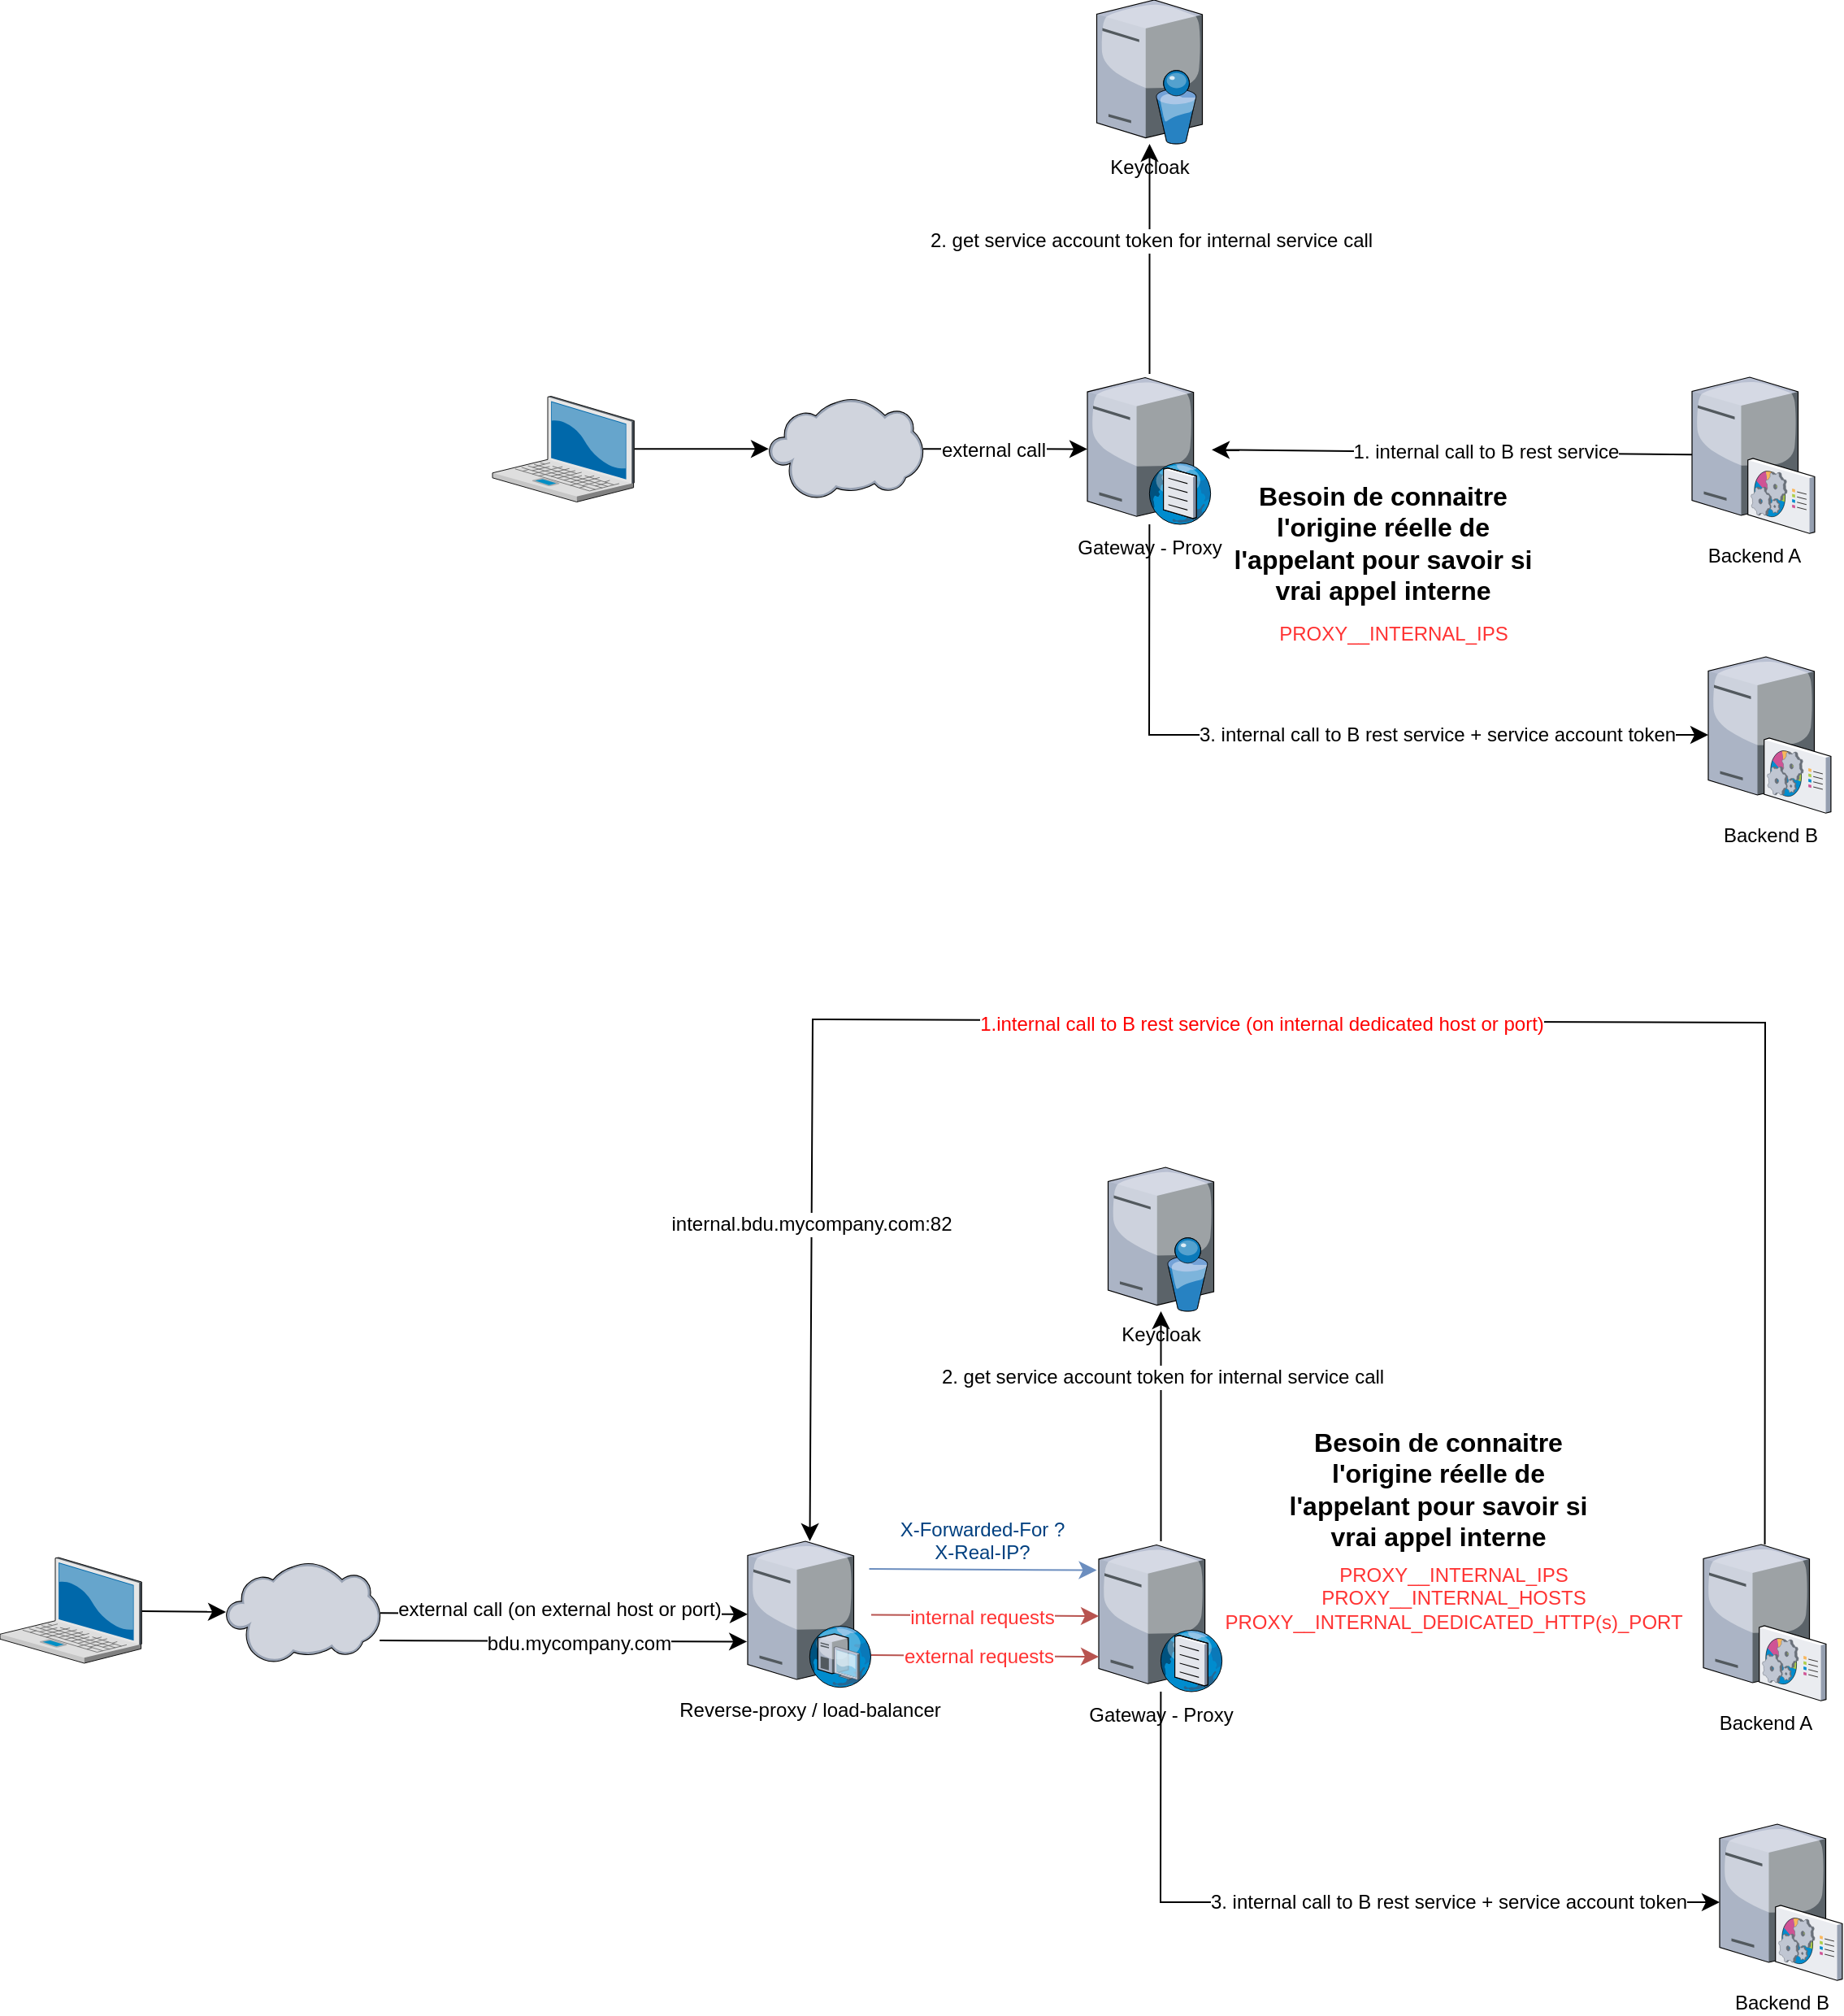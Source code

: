 <mxfile version="24.6.3" type="github">
  <diagram name="Page-1" id="iLqDgEH3peDFEOUMq_Wz">
    <mxGraphModel dx="2590" dy="1232" grid="0" gridSize="10" guides="1" tooltips="1" connect="1" arrows="1" fold="1" page="0" pageScale="1" pageWidth="827" pageHeight="1169" math="0" shadow="0">
      <root>
        <mxCell id="0" />
        <mxCell id="1" parent="0" />
        <mxCell id="EMLilNgzcVU6XajYED4--23" style="edgeStyle=none;curved=0;rounded=0;orthogonalLoop=1;jettySize=auto;html=1;fontSize=12;startSize=8;endSize=8;" edge="1" parent="1" source="EMLilNgzcVU6XajYED4--6" target="EMLilNgzcVU6XajYED4--21">
          <mxGeometry relative="1" as="geometry">
            <Array as="points">
              <mxPoint x="-139" y="276" />
            </Array>
          </mxGeometry>
        </mxCell>
        <mxCell id="EMLilNgzcVU6XajYED4--25" value="3. internal call to B rest service + service account token" style="edgeLabel;html=1;align=center;verticalAlign=middle;resizable=0;points=[];fontSize=12;" vertex="1" connectable="0" parent="EMLilNgzcVU6XajYED4--23">
          <mxGeometry x="0.225" y="-1" relative="1" as="geometry">
            <mxPoint x="16" y="-1" as="offset" />
          </mxGeometry>
        </mxCell>
        <mxCell id="EMLilNgzcVU6XajYED4--27" style="edgeStyle=none;curved=1;rounded=0;orthogonalLoop=1;jettySize=auto;html=1;fontSize=12;startSize=8;endSize=8;" edge="1" parent="1" source="EMLilNgzcVU6XajYED4--6" target="EMLilNgzcVU6XajYED4--26">
          <mxGeometry relative="1" as="geometry" />
        </mxCell>
        <mxCell id="EMLilNgzcVU6XajYED4--28" value="2. get service account token for internal service call" style="edgeLabel;html=1;align=center;verticalAlign=middle;resizable=0;points=[];fontSize=12;" vertex="1" connectable="0" parent="EMLilNgzcVU6XajYED4--27">
          <mxGeometry x="-0.177" y="1" relative="1" as="geometry">
            <mxPoint x="1" y="-24" as="offset" />
          </mxGeometry>
        </mxCell>
        <mxCell id="EMLilNgzcVU6XajYED4--6" value="Gateway - Proxy" style="verticalLabelPosition=bottom;sketch=0;aspect=fixed;html=1;verticalAlign=top;strokeColor=none;align=center;outlineConnect=0;shape=mxgraph.citrix.dns_server;rounded=1;labelBackgroundColor=none;" vertex="1" parent="1">
          <mxGeometry x="-177" y="54" width="76.5" height="92.5" as="geometry" />
        </mxCell>
        <mxCell id="EMLilNgzcVU6XajYED4--22" style="edgeStyle=none;curved=1;rounded=0;orthogonalLoop=1;jettySize=auto;html=1;fontSize=12;startSize=8;endSize=8;" edge="1" parent="1" source="EMLilNgzcVU6XajYED4--8" target="EMLilNgzcVU6XajYED4--6">
          <mxGeometry relative="1" as="geometry" />
        </mxCell>
        <mxCell id="EMLilNgzcVU6XajYED4--24" value="1. internal call to B rest service" style="edgeLabel;html=1;align=center;verticalAlign=middle;resizable=0;points=[];fontSize=12;" vertex="1" connectable="0" parent="EMLilNgzcVU6XajYED4--22">
          <mxGeometry x="-0.256" relative="1" as="geometry">
            <mxPoint x="-17" y="-1" as="offset" />
          </mxGeometry>
        </mxCell>
        <mxCell id="EMLilNgzcVU6XajYED4--8" value="Backend A" style="verticalLabelPosition=bottom;sketch=0;aspect=fixed;html=1;verticalAlign=top;strokeColor=none;align=center;outlineConnect=0;shape=mxgraph.citrix.command_center;rounded=1;labelBackgroundColor=none;" vertex="1" parent="1">
          <mxGeometry x="195" y="56" width="75.5" height="96" as="geometry" />
        </mxCell>
        <mxCell id="EMLilNgzcVU6XajYED4--9" style="edgeStyle=none;curved=1;rounded=1;orthogonalLoop=1;jettySize=auto;html=1;fontSize=12;startSize=8;endSize=8;labelBackgroundColor=none;fontColor=default;" edge="1" parent="1" source="EMLilNgzcVU6XajYED4--11" target="EMLilNgzcVU6XajYED4--6">
          <mxGeometry relative="1" as="geometry">
            <mxPoint x="-188" y="100" as="targetPoint" />
          </mxGeometry>
        </mxCell>
        <mxCell id="EMLilNgzcVU6XajYED4--20" value="external call" style="edgeLabel;html=1;align=center;verticalAlign=middle;resizable=0;points=[];fontSize=12;" vertex="1" connectable="0" parent="EMLilNgzcVU6XajYED4--9">
          <mxGeometry x="-0.148" y="-1" relative="1" as="geometry">
            <mxPoint as="offset" />
          </mxGeometry>
        </mxCell>
        <mxCell id="EMLilNgzcVU6XajYED4--11" value="" style="verticalLabelPosition=bottom;sketch=0;aspect=fixed;html=1;verticalAlign=top;strokeColor=none;align=center;outlineConnect=0;shape=mxgraph.citrix.cloud;rounded=1;labelBackgroundColor=none;" vertex="1" parent="1">
          <mxGeometry x="-373" y="69" width="95" height="62" as="geometry" />
        </mxCell>
        <mxCell id="EMLilNgzcVU6XajYED4--13" style="edgeStyle=none;curved=1;rounded=1;orthogonalLoop=1;jettySize=auto;html=1;fontSize=12;startSize=8;endSize=8;labelBackgroundColor=none;fontColor=default;" edge="1" parent="1" source="EMLilNgzcVU6XajYED4--14" target="EMLilNgzcVU6XajYED4--11">
          <mxGeometry relative="1" as="geometry" />
        </mxCell>
        <mxCell id="EMLilNgzcVU6XajYED4--14" value="" style="verticalLabelPosition=bottom;sketch=0;aspect=fixed;html=1;verticalAlign=top;strokeColor=none;align=center;outlineConnect=0;shape=mxgraph.citrix.laptop_2;rounded=1;labelBackgroundColor=none;" vertex="1" parent="1">
          <mxGeometry x="-543" y="67.75" width="87.17" height="65" as="geometry" />
        </mxCell>
        <mxCell id="EMLilNgzcVU6XajYED4--15" value="" style="shape=image;html=1;verticalAlign=top;verticalLabelPosition=bottom;labelBackgroundColor=none;imageAspect=0;aspect=fixed;image=https://cdn2.iconfinder.com/data/icons/browsers/Firefox.png;rounded=1;" vertex="1" parent="1">
          <mxGeometry x="-493" y="82.75" width="22" height="22" as="geometry" />
        </mxCell>
        <mxCell id="EMLilNgzcVU6XajYED4--21" value="Backend B" style="verticalLabelPosition=bottom;sketch=0;aspect=fixed;html=1;verticalAlign=top;strokeColor=none;align=center;outlineConnect=0;shape=mxgraph.citrix.command_center;rounded=1;labelBackgroundColor=none;" vertex="1" parent="1">
          <mxGeometry x="205" y="228" width="75.5" height="96" as="geometry" />
        </mxCell>
        <mxCell id="EMLilNgzcVU6XajYED4--26" value="Keycloak" style="verticalLabelPosition=bottom;sketch=0;aspect=fixed;html=1;verticalAlign=top;strokeColor=none;align=center;outlineConnect=0;shape=mxgraph.citrix.directory_server;" vertex="1" parent="1">
          <mxGeometry x="-171.25" y="-176" width="65" height="88.5" as="geometry" />
        </mxCell>
        <mxCell id="EMLilNgzcVU6XajYED4--30" style="edgeStyle=none;curved=0;rounded=0;orthogonalLoop=1;jettySize=auto;html=1;fontSize=12;startSize=8;endSize=8;" edge="1" parent="1" source="EMLilNgzcVU6XajYED4--34" target="EMLilNgzcVU6XajYED4--44">
          <mxGeometry relative="1" as="geometry">
            <Array as="points">
              <mxPoint x="-132" y="994" />
            </Array>
          </mxGeometry>
        </mxCell>
        <mxCell id="EMLilNgzcVU6XajYED4--31" value="3. internal call to B rest service + service account token" style="edgeLabel;html=1;align=center;verticalAlign=middle;resizable=0;points=[];fontSize=12;" vertex="1" connectable="0" parent="EMLilNgzcVU6XajYED4--30">
          <mxGeometry x="0.225" y="-1" relative="1" as="geometry">
            <mxPoint x="16" y="-1" as="offset" />
          </mxGeometry>
        </mxCell>
        <mxCell id="EMLilNgzcVU6XajYED4--32" style="edgeStyle=none;curved=1;rounded=0;orthogonalLoop=1;jettySize=auto;html=1;fontSize=12;startSize=8;endSize=8;" edge="1" parent="1" source="EMLilNgzcVU6XajYED4--34" target="EMLilNgzcVU6XajYED4--45">
          <mxGeometry relative="1" as="geometry" />
        </mxCell>
        <mxCell id="EMLilNgzcVU6XajYED4--33" value="2. get service account token for internal service call" style="edgeLabel;html=1;align=center;verticalAlign=middle;resizable=0;points=[];fontSize=12;" vertex="1" connectable="0" parent="EMLilNgzcVU6XajYED4--32">
          <mxGeometry x="-0.177" y="1" relative="1" as="geometry">
            <mxPoint x="1" y="-43" as="offset" />
          </mxGeometry>
        </mxCell>
        <mxCell id="EMLilNgzcVU6XajYED4--34" value="Gateway - Proxy" style="verticalLabelPosition=bottom;sketch=0;aspect=fixed;html=1;verticalAlign=top;strokeColor=none;align=center;outlineConnect=0;shape=mxgraph.citrix.dns_server;rounded=1;labelBackgroundColor=none;" vertex="1" parent="1">
          <mxGeometry x="-170" y="772" width="76.5" height="92.5" as="geometry" />
        </mxCell>
        <mxCell id="EMLilNgzcVU6XajYED4--53" style="edgeStyle=none;curved=0;rounded=0;orthogonalLoop=1;jettySize=auto;html=1;fontSize=12;startSize=8;endSize=8;strokeColor=default;" edge="1" parent="1" source="EMLilNgzcVU6XajYED4--37" target="EMLilNgzcVU6XajYED4--46">
          <mxGeometry relative="1" as="geometry">
            <Array as="points">
              <mxPoint x="240" y="453" />
              <mxPoint x="-346" y="451" />
            </Array>
          </mxGeometry>
        </mxCell>
        <mxCell id="EMLilNgzcVU6XajYED4--54" value="1.internal call to B rest service (on internal dedicated host or port)" style="edgeLabel;html=1;align=center;verticalAlign=middle;resizable=0;points=[];fontSize=12;fontColor=#ff0000;" vertex="1" connectable="0" parent="EMLilNgzcVU6XajYED4--53">
          <mxGeometry x="0.028" y="2" relative="1" as="geometry">
            <mxPoint as="offset" />
          </mxGeometry>
        </mxCell>
        <mxCell id="EMLilNgzcVU6XajYED4--67" value="internal.bdu.mycompany.com:82" style="edgeLabel;html=1;align=center;verticalAlign=middle;resizable=0;points=[];fontSize=12;" vertex="1" connectable="0" parent="EMLilNgzcVU6XajYED4--53">
          <mxGeometry x="0.682" y="-1" relative="1" as="geometry">
            <mxPoint as="offset" />
          </mxGeometry>
        </mxCell>
        <mxCell id="EMLilNgzcVU6XajYED4--37" value="Backend A" style="verticalLabelPosition=bottom;sketch=0;aspect=fixed;html=1;verticalAlign=top;strokeColor=none;align=center;outlineConnect=0;shape=mxgraph.citrix.command_center;rounded=1;labelBackgroundColor=none;" vertex="1" parent="1">
          <mxGeometry x="202" y="774" width="75.5" height="96" as="geometry" />
        </mxCell>
        <mxCell id="EMLilNgzcVU6XajYED4--47" style="edgeStyle=none;curved=1;rounded=0;orthogonalLoop=1;jettySize=auto;html=1;fontSize=12;startSize=8;endSize=8;" edge="1" parent="1" source="EMLilNgzcVU6XajYED4--40" target="EMLilNgzcVU6XajYED4--46">
          <mxGeometry relative="1" as="geometry">
            <mxPoint x="-410" y="814.698" as="targetPoint" />
          </mxGeometry>
        </mxCell>
        <mxCell id="EMLilNgzcVU6XajYED4--49" value="external call (on external host or port)" style="edgeLabel;html=1;align=center;verticalAlign=middle;resizable=0;points=[];fontSize=12;" vertex="1" connectable="0" parent="EMLilNgzcVU6XajYED4--47">
          <mxGeometry x="0.216" relative="1" as="geometry">
            <mxPoint x="-28" y="-3" as="offset" />
          </mxGeometry>
        </mxCell>
        <mxCell id="EMLilNgzcVU6XajYED4--68" style="edgeStyle=none;curved=1;rounded=0;orthogonalLoop=1;jettySize=auto;html=1;fontSize=12;startSize=8;endSize=8;" edge="1" parent="1">
          <mxGeometry relative="1" as="geometry">
            <mxPoint x="-612.41" y="833.002" as="sourcePoint" />
            <mxPoint x="-386.41" y="833.728" as="targetPoint" />
          </mxGeometry>
        </mxCell>
        <mxCell id="EMLilNgzcVU6XajYED4--69" value="bdu.mycompany.com" style="edgeLabel;html=1;align=center;verticalAlign=middle;resizable=0;points=[];fontSize=12;" vertex="1" connectable="0" parent="EMLilNgzcVU6XajYED4--68">
          <mxGeometry x="0.083" y="-1" relative="1" as="geometry">
            <mxPoint as="offset" />
          </mxGeometry>
        </mxCell>
        <mxCell id="EMLilNgzcVU6XajYED4--40" value="" style="verticalLabelPosition=bottom;sketch=0;aspect=fixed;html=1;verticalAlign=top;strokeColor=none;align=center;outlineConnect=0;shape=mxgraph.citrix.cloud;rounded=1;labelBackgroundColor=none;" vertex="1" parent="1">
          <mxGeometry x="-707" y="785" width="95" height="62" as="geometry" />
        </mxCell>
        <mxCell id="EMLilNgzcVU6XajYED4--41" style="edgeStyle=none;curved=1;rounded=1;orthogonalLoop=1;jettySize=auto;html=1;fontSize=12;startSize=8;endSize=8;labelBackgroundColor=none;fontColor=default;" edge="1" parent="1" source="EMLilNgzcVU6XajYED4--42" target="EMLilNgzcVU6XajYED4--40">
          <mxGeometry relative="1" as="geometry" />
        </mxCell>
        <mxCell id="EMLilNgzcVU6XajYED4--42" value="" style="verticalLabelPosition=bottom;sketch=0;aspect=fixed;html=1;verticalAlign=top;strokeColor=none;align=center;outlineConnect=0;shape=mxgraph.citrix.laptop_2;rounded=1;labelBackgroundColor=none;" vertex="1" parent="1">
          <mxGeometry x="-846" y="782" width="87.17" height="65" as="geometry" />
        </mxCell>
        <mxCell id="EMLilNgzcVU6XajYED4--43" value="" style="shape=image;html=1;verticalAlign=top;verticalLabelPosition=bottom;labelBackgroundColor=none;imageAspect=0;aspect=fixed;image=https://cdn2.iconfinder.com/data/icons/browsers/Firefox.png;rounded=1;" vertex="1" parent="1">
          <mxGeometry x="-800" y="800.75" width="22" height="22" as="geometry" />
        </mxCell>
        <mxCell id="EMLilNgzcVU6XajYED4--44" value="Backend B" style="verticalLabelPosition=bottom;sketch=0;aspect=fixed;html=1;verticalAlign=top;strokeColor=none;align=center;outlineConnect=0;shape=mxgraph.citrix.command_center;rounded=1;labelBackgroundColor=none;" vertex="1" parent="1">
          <mxGeometry x="212" y="946" width="75.5" height="96" as="geometry" />
        </mxCell>
        <mxCell id="EMLilNgzcVU6XajYED4--45" value="Keycloak" style="verticalLabelPosition=bottom;sketch=0;aspect=fixed;html=1;verticalAlign=top;strokeColor=none;align=center;outlineConnect=0;shape=mxgraph.citrix.directory_server;" vertex="1" parent="1">
          <mxGeometry x="-164.25" y="542" width="65" height="88.5" as="geometry" />
        </mxCell>
        <mxCell id="EMLilNgzcVU6XajYED4--60" style="edgeStyle=none;curved=1;rounded=0;orthogonalLoop=1;jettySize=auto;html=1;fontSize=12;startSize=8;endSize=8;fillColor=#f8cecc;strokeColor=#b85450;" edge="1" parent="1" source="EMLilNgzcVU6XajYED4--46" target="EMLilNgzcVU6XajYED4--34">
          <mxGeometry relative="1" as="geometry" />
        </mxCell>
        <mxCell id="EMLilNgzcVU6XajYED4--61" value="internal requests" style="edgeLabel;html=1;align=center;verticalAlign=middle;resizable=0;points=[];fontSize=12;fontColor=#FF3333;" vertex="1" connectable="0" parent="EMLilNgzcVU6XajYED4--60">
          <mxGeometry x="-0.157" y="-4" relative="1" as="geometry">
            <mxPoint x="9" y="-3" as="offset" />
          </mxGeometry>
        </mxCell>
        <mxCell id="EMLilNgzcVU6XajYED4--62" style="edgeStyle=none;curved=1;rounded=0;orthogonalLoop=1;jettySize=auto;html=1;fontSize=12;startSize=8;endSize=8;fillColor=#f8cecc;strokeColor=#b85450;" edge="1" parent="1">
          <mxGeometry relative="1" as="geometry">
            <mxPoint x="-310" y="842.0" as="sourcePoint" />
            <mxPoint x="-170" y="843" as="targetPoint" />
          </mxGeometry>
        </mxCell>
        <mxCell id="EMLilNgzcVU6XajYED4--63" value="external requests" style="edgeLabel;html=1;align=center;verticalAlign=middle;resizable=0;points=[];fontSize=12;fontColor=#FF3333;" vertex="1" connectable="0" parent="EMLilNgzcVU6XajYED4--62">
          <mxGeometry x="0.243" relative="1" as="geometry">
            <mxPoint x="-21" as="offset" />
          </mxGeometry>
        </mxCell>
        <mxCell id="EMLilNgzcVU6XajYED4--65" style="edgeStyle=none;curved=1;rounded=0;orthogonalLoop=1;jettySize=auto;html=1;fontSize=12;startSize=8;endSize=8;fillColor=#dae8fc;strokeColor=#6c8ebf;" edge="1" parent="1">
          <mxGeometry relative="1" as="geometry">
            <mxPoint x="-311.25" y="789.0" as="sourcePoint" />
            <mxPoint x="-171.25" y="789.809" as="targetPoint" />
          </mxGeometry>
        </mxCell>
        <mxCell id="EMLilNgzcVU6XajYED4--46" value="Reverse-proxy / load-balancer" style="verticalLabelPosition=bottom;sketch=0;aspect=fixed;html=1;verticalAlign=top;strokeColor=none;align=center;outlineConnect=0;shape=mxgraph.citrix.dhcp_server;rounded=1;labelBackgroundColor=none;" vertex="1" parent="1">
          <mxGeometry x="-386" y="772" width="76" height="90" as="geometry" />
        </mxCell>
        <mxCell id="EMLilNgzcVU6XajYED4--51" value="X-Forwarded-For ?&lt;br&gt;X-Real-IP?&lt;div&gt;&lt;br/&gt;&lt;/div&gt;" style="edgeLabel;html=1;align=center;verticalAlign=middle;resizable=0;points=[];fontSize=12;rounded=1;labelBackgroundColor=none;fontColor=#004080;" vertex="1" connectable="0" parent="1">
          <mxGeometry x="-242.001" y="778.996" as="geometry" />
        </mxCell>
        <mxCell id="EMLilNgzcVU6XajYED4--55" value="Besoin de connaitre l&#39;origine réelle de l&#39;appelant pour savoir si vrai appel interne" style="text;strokeColor=none;fillColor=none;html=1;align=center;verticalAlign=middle;whiteSpace=wrap;rounded=0;fontSize=16;fontStyle=1" vertex="1" parent="1">
          <mxGeometry x="-66" y="708" width="210" height="64" as="geometry" />
        </mxCell>
        <mxCell id="EMLilNgzcVU6XajYED4--56" value="&lt;font color=&quot;#ff3333&quot;&gt;PROXY__INTERNAL_IPS&lt;br&gt;PROXY__INTERNAL_HOSTS&lt;br&gt;PROXY__INTERNAL_DEDICATED_HTTP(s)_PORT&lt;/font&gt;" style="edgeLabel;html=1;align=center;verticalAlign=middle;resizable=0;points=[];fontSize=12;rounded=1;labelBackgroundColor=none;fontColor=#004080;" vertex="1" connectable="0" parent="1">
          <mxGeometry x="41.999" y="799.996" as="geometry">
            <mxPoint x="6" y="7" as="offset" />
          </mxGeometry>
        </mxCell>
        <mxCell id="EMLilNgzcVU6XajYED4--57" value="Besoin de connaitre l&#39;origine réelle de l&#39;appelant pour savoir si vrai appel interne" style="text;strokeColor=none;fillColor=none;html=1;align=center;verticalAlign=middle;whiteSpace=wrap;rounded=0;fontSize=16;fontStyle=1" vertex="1" parent="1">
          <mxGeometry x="-100.5" y="126" width="210" height="64" as="geometry" />
        </mxCell>
        <mxCell id="EMLilNgzcVU6XajYED4--58" value="&lt;font color=&quot;#ff3333&quot;&gt;PROXY__INTERNAL_IPS&lt;br&gt;&lt;/font&gt;" style="edgeLabel;html=1;align=center;verticalAlign=middle;resizable=0;points=[];fontSize=12;rounded=1;labelBackgroundColor=none;fontColor=#004080;" vertex="1" connectable="0" parent="1">
          <mxGeometry x="4.499" y="206.996" as="geometry">
            <mxPoint x="6" y="7" as="offset" />
          </mxGeometry>
        </mxCell>
      </root>
    </mxGraphModel>
  </diagram>
</mxfile>

